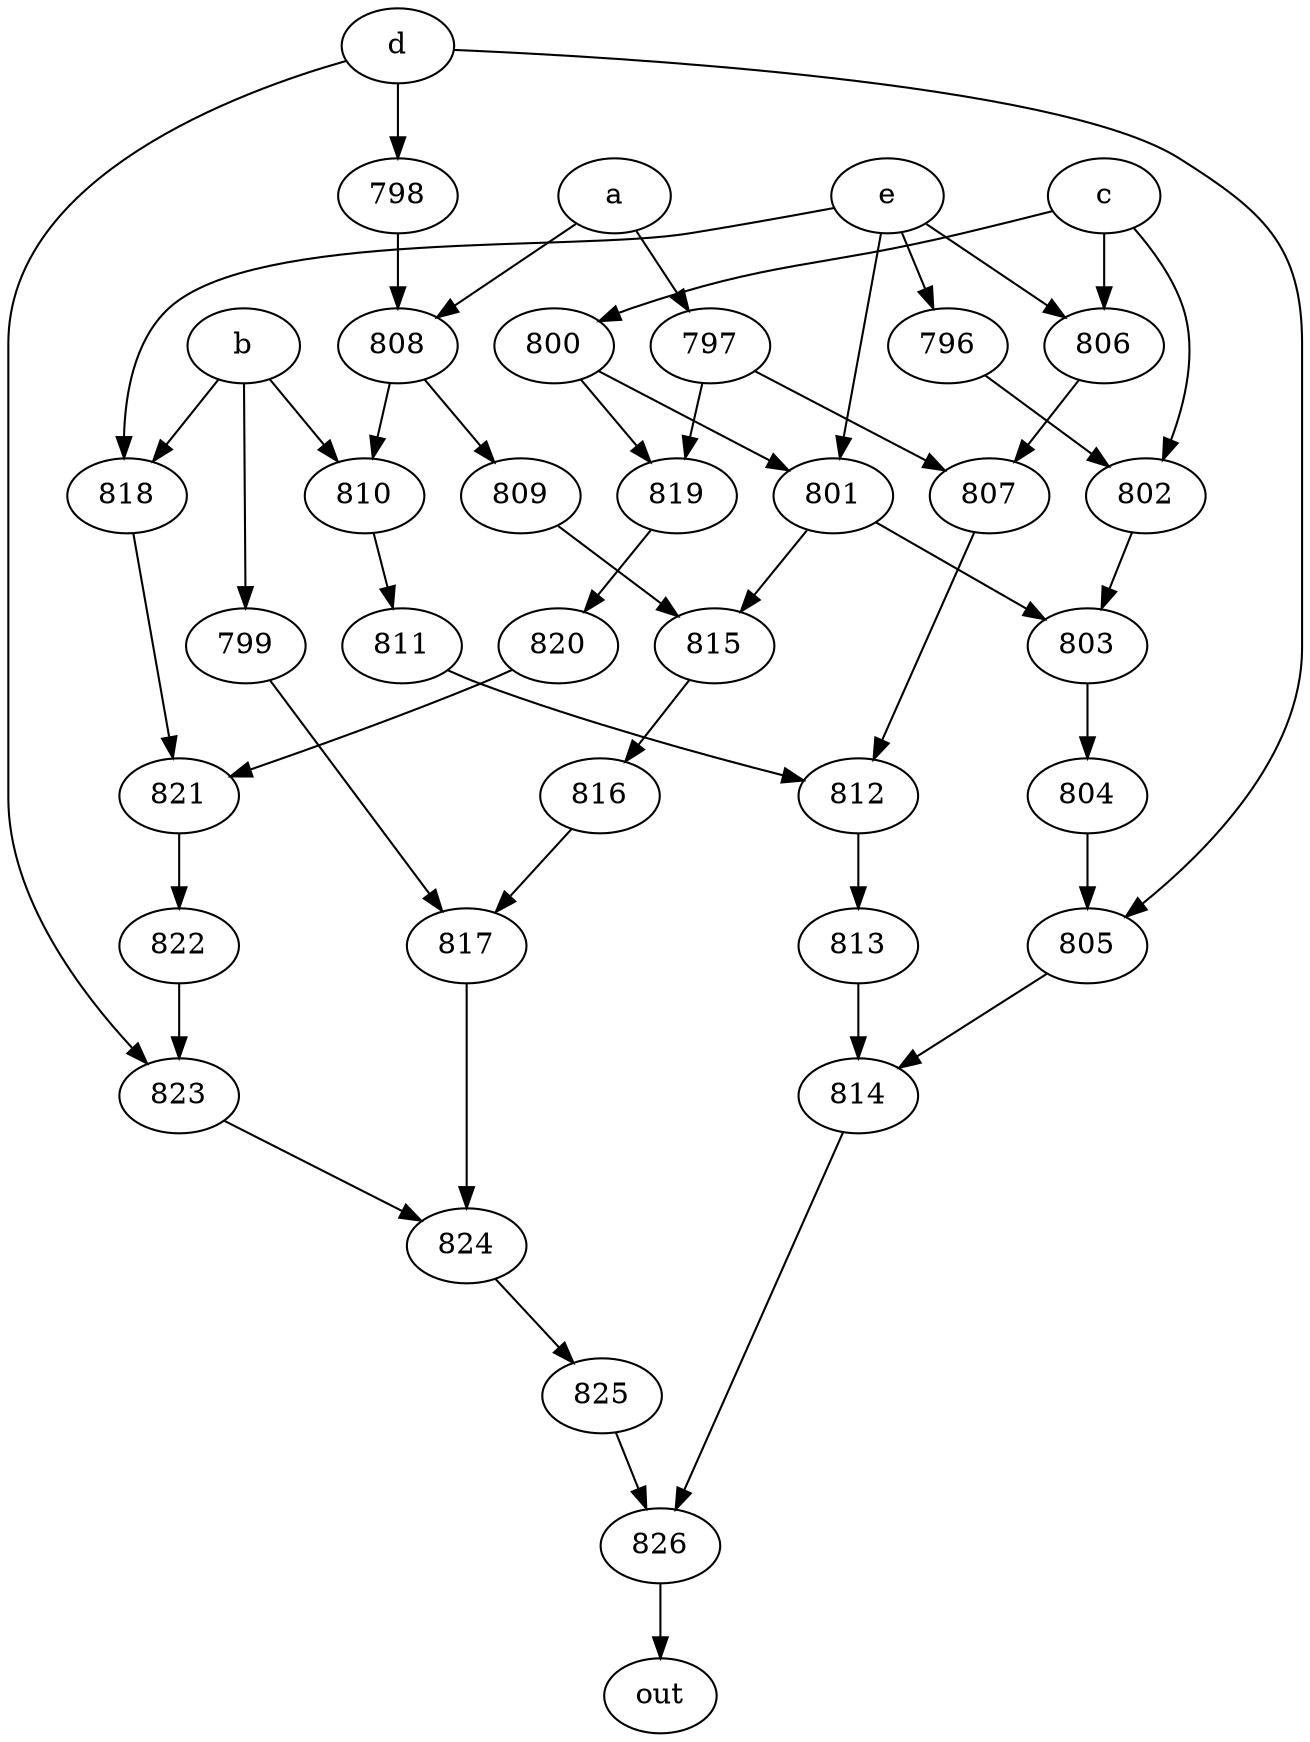 strict digraph "" {
	826 -> out;
	a -> 797;
	a -> 808;
	797 -> 807;
	797 -> 819;
	808 -> 809;
	808 -> 810;
	807 -> 812;
	819 -> 820;
	809 -> 815;
	810 -> 811;
	b -> 810;
	b -> 799;
	b -> 818;
	799 -> 817;
	818 -> 821;
	817 -> 824;
	811 -> 812;
	821 -> 822;
	c -> 800;
	c -> 802;
	c -> 806;
	800 -> 819;
	800 -> 801;
	802 -> 803;
	806 -> 807;
	801 -> 803;
	801 -> 815;
	803 -> 804;
	d -> 798;
	d -> 805;
	d -> 823;
	798 -> 808;
	805 -> 814;
	823 -> 824;
	814 -> 826;
	824 -> 825;
	e -> 818;
	e -> 806;
	e -> 801;
	e -> 796;
	796 -> 802;
	815 -> 816;
	812 -> 813;
	820 -> 821;
	804 -> 805;
	816 -> 817;
	813 -> 814;
	825 -> 826;
	822 -> 823;
}
